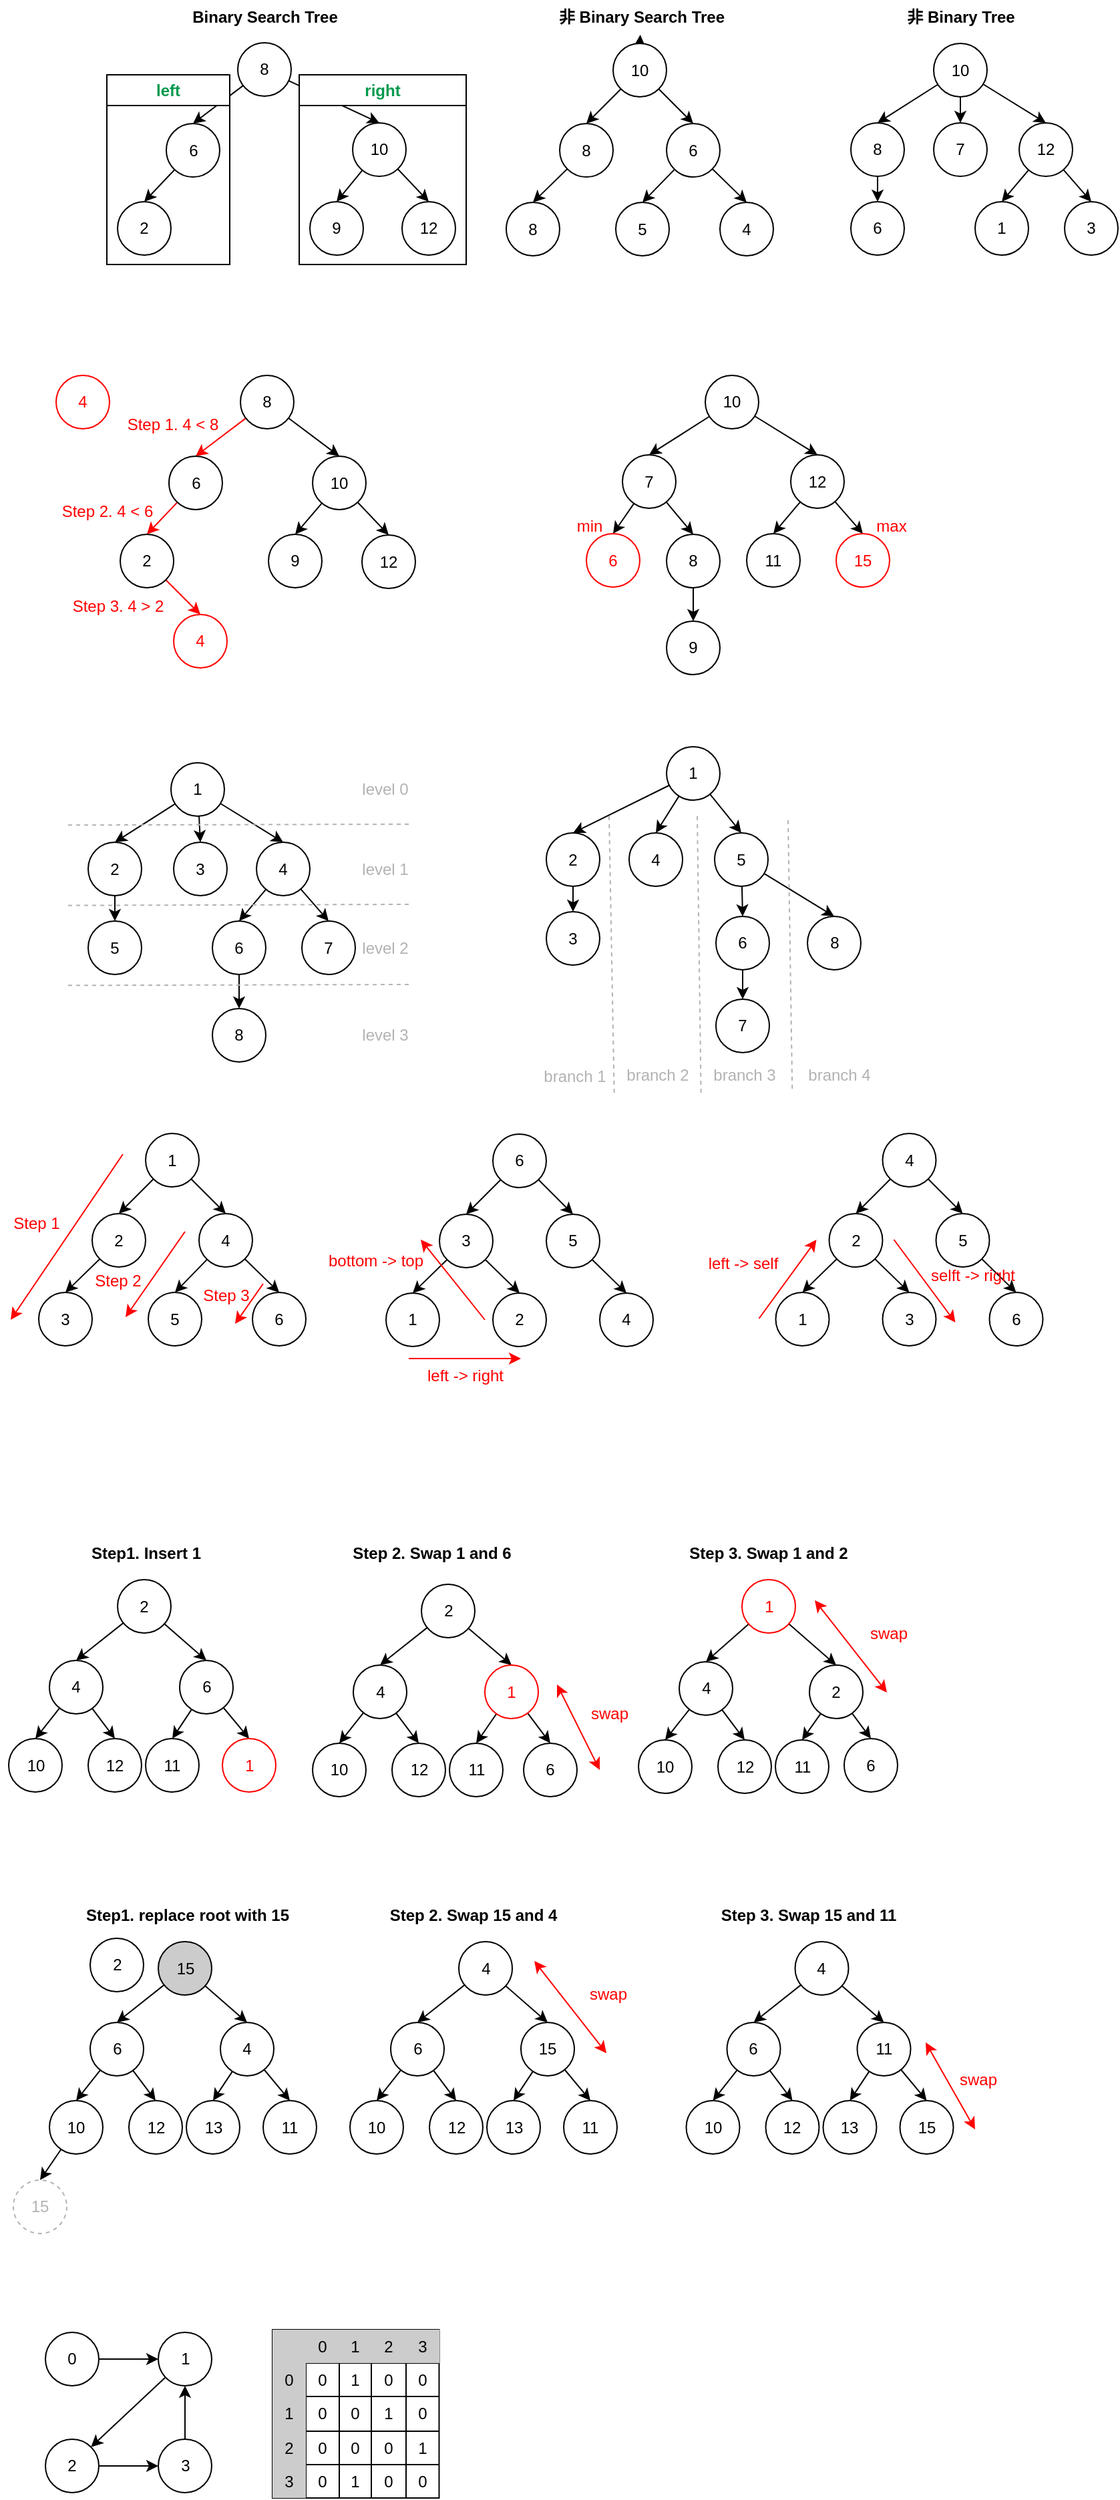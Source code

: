 <mxfile>
    <diagram id="ri-fJ3JiZ8b2XhUiApVs" name="Page-1">
        <mxGraphModel dx="392" dy="302" grid="0" gridSize="10" guides="1" tooltips="1" connect="1" arrows="1" fold="1" page="1" pageScale="1" pageWidth="827" pageHeight="1169" math="0" shadow="0">
            <root>
                <mxCell id="0"/>
                <mxCell id="1" parent="0"/>
                <mxCell id="9" style="edgeStyle=none;html=1;entryX=0.5;entryY=0;entryDx=0;entryDy=0;" parent="1" source="2" target="4" edge="1">
                    <mxGeometry relative="1" as="geometry"/>
                </mxCell>
                <mxCell id="10" style="edgeStyle=none;html=1;entryX=0.5;entryY=0;entryDx=0;entryDy=0;" parent="1" source="2" target="3" edge="1">
                    <mxGeometry relative="1" as="geometry"/>
                </mxCell>
                <mxCell id="2" value="8" style="ellipse;whiteSpace=wrap;html=1;aspect=fixed;" parent="1" vertex="1">
                    <mxGeometry x="200" y="80" width="40" height="40" as="geometry"/>
                </mxCell>
                <mxCell id="47" style="edgeStyle=none;html=1;entryX=0.5;entryY=0;entryDx=0;entryDy=0;fontColor=#000000;" parent="1" source="4" target="46" edge="1">
                    <mxGeometry relative="1" as="geometry"/>
                </mxCell>
                <mxCell id="4" value="6" style="ellipse;whiteSpace=wrap;html=1;aspect=fixed;" parent="1" vertex="1">
                    <mxGeometry x="146.5" y="140.5" width="40" height="40" as="geometry"/>
                </mxCell>
                <mxCell id="21" style="edgeStyle=none;html=1;entryX=0.5;entryY=0;entryDx=0;entryDy=0;" parent="1" source="23" target="27" edge="1">
                    <mxGeometry relative="1" as="geometry"/>
                </mxCell>
                <mxCell id="22" style="edgeStyle=none;html=1;entryX=0.5;entryY=0;entryDx=0;entryDy=0;" parent="1" source="23" target="26" edge="1">
                    <mxGeometry relative="1" as="geometry"/>
                </mxCell>
                <mxCell id="31" style="edgeStyle=none;html=1;entryX=0.5;entryY=0;entryDx=0;entryDy=0;fontColor=#FF0000;" parent="1" source="23" target="30" edge="1">
                    <mxGeometry relative="1" as="geometry"/>
                </mxCell>
                <mxCell id="23" value="10" style="ellipse;whiteSpace=wrap;html=1;aspect=fixed;" parent="1" vertex="1">
                    <mxGeometry x="721" y="80.5" width="40" height="40" as="geometry"/>
                </mxCell>
                <mxCell id="24" style="edgeStyle=none;html=1;entryX=0.5;entryY=0;entryDx=0;entryDy=0;" parent="1" source="26" target="28" edge="1">
                    <mxGeometry relative="1" as="geometry"/>
                </mxCell>
                <mxCell id="25" style="html=1;entryX=0.5;entryY=0;entryDx=0;entryDy=0;fontColor=#FF0000;" parent="1" source="26" target="29" edge="1">
                    <mxGeometry relative="1" as="geometry"/>
                </mxCell>
                <mxCell id="26" value="12" style="ellipse;whiteSpace=wrap;html=1;aspect=fixed;" parent="1" vertex="1">
                    <mxGeometry x="785" y="140" width="40" height="40" as="geometry"/>
                </mxCell>
                <mxCell id="27" value="7" style="ellipse;whiteSpace=wrap;html=1;aspect=fixed;" parent="1" vertex="1">
                    <mxGeometry x="721" y="140" width="40" height="40" as="geometry"/>
                </mxCell>
                <mxCell id="28" value="1" style="ellipse;whiteSpace=wrap;html=1;aspect=fixed;" parent="1" vertex="1">
                    <mxGeometry x="752" y="199" width="40" height="40" as="geometry"/>
                </mxCell>
                <mxCell id="29" value="3" style="ellipse;whiteSpace=wrap;html=1;aspect=fixed;" parent="1" vertex="1">
                    <mxGeometry x="819" y="199" width="40" height="40" as="geometry"/>
                </mxCell>
                <mxCell id="33" style="edgeStyle=none;html=1;entryX=0.5;entryY=0;entryDx=0;entryDy=0;fontColor=#FF0000;" parent="1" source="30" target="32" edge="1">
                    <mxGeometry relative="1" as="geometry"/>
                </mxCell>
                <mxCell id="30" value="8" style="ellipse;whiteSpace=wrap;html=1;aspect=fixed;" parent="1" vertex="1">
                    <mxGeometry x="659" y="140" width="40" height="40" as="geometry"/>
                </mxCell>
                <mxCell id="32" value="6" style="ellipse;whiteSpace=wrap;html=1;aspect=fixed;" parent="1" vertex="1">
                    <mxGeometry x="659" y="199" width="40" height="40" as="geometry"/>
                </mxCell>
                <mxCell id="34" value="&lt;font color=&quot;#000000&quot;&gt;&lt;b&gt;Binary Search Tree&lt;/b&gt;&lt;/font&gt;" style="text;html=1;align=center;verticalAlign=middle;resizable=0;points=[];autosize=1;strokeColor=none;fillColor=none;fontColor=#FF0000;" parent="1" vertex="1">
                    <mxGeometry x="156.5" y="48" width="127" height="26" as="geometry"/>
                </mxCell>
                <mxCell id="35" value="&lt;font color=&quot;#000000&quot;&gt;&lt;b&gt;非 Binary Tree&lt;/b&gt;&lt;/font&gt;" style="text;html=1;align=center;verticalAlign=middle;resizable=0;points=[];autosize=1;strokeColor=none;fillColor=none;fontColor=#FF0000;" parent="1" vertex="1">
                    <mxGeometry x="691.5" y="48" width="99" height="26" as="geometry"/>
                </mxCell>
                <mxCell id="36" style="edgeStyle=none;html=1;entryX=0.5;entryY=0;entryDx=0;entryDy=0;" parent="1" source="38" target="42" edge="1">
                    <mxGeometry relative="1" as="geometry"/>
                </mxCell>
                <mxCell id="37" style="edgeStyle=none;html=1;entryX=0.5;entryY=0;entryDx=0;entryDy=0;" parent="1" source="38" target="41" edge="1">
                    <mxGeometry relative="1" as="geometry"/>
                </mxCell>
                <mxCell id="54" style="edgeStyle=none;html=1;fontColor=#00994D;" parent="1" source="38" target="45" edge="1">
                    <mxGeometry relative="1" as="geometry"/>
                </mxCell>
                <mxCell id="38" value="10" style="ellipse;whiteSpace=wrap;html=1;aspect=fixed;" parent="1" vertex="1">
                    <mxGeometry x="481" y="80.5" width="40" height="40" as="geometry"/>
                </mxCell>
                <mxCell id="39" style="edgeStyle=none;html=1;entryX=0.5;entryY=0;entryDx=0;entryDy=0;" parent="1" source="41" target="43" edge="1">
                    <mxGeometry relative="1" as="geometry"/>
                </mxCell>
                <mxCell id="40" style="html=1;entryX=0.5;entryY=0;entryDx=0;entryDy=0;fontColor=#FF0000;" parent="1" source="41" target="44" edge="1">
                    <mxGeometry relative="1" as="geometry"/>
                </mxCell>
                <mxCell id="41" value="6" style="ellipse;whiteSpace=wrap;html=1;aspect=fixed;" parent="1" vertex="1">
                    <mxGeometry x="521" y="140.5" width="40" height="40" as="geometry"/>
                </mxCell>
                <mxCell id="49" style="edgeStyle=none;html=1;entryX=0.5;entryY=0;entryDx=0;entryDy=0;fontColor=#000000;" parent="1" source="42" target="48" edge="1">
                    <mxGeometry relative="1" as="geometry"/>
                </mxCell>
                <mxCell id="42" value="8" style="ellipse;whiteSpace=wrap;html=1;aspect=fixed;" parent="1" vertex="1">
                    <mxGeometry x="441" y="140.5" width="40" height="40" as="geometry"/>
                </mxCell>
                <mxCell id="43" value="5" style="ellipse;whiteSpace=wrap;html=1;aspect=fixed;" parent="1" vertex="1">
                    <mxGeometry x="483" y="199.5" width="40" height="40" as="geometry"/>
                </mxCell>
                <mxCell id="44" value="4" style="ellipse;whiteSpace=wrap;html=1;aspect=fixed;" parent="1" vertex="1">
                    <mxGeometry x="561" y="199.5" width="40" height="40" as="geometry"/>
                </mxCell>
                <mxCell id="45" value="&lt;font color=&quot;#000000&quot;&gt;&lt;b&gt;非 Binary Search Tree&lt;/b&gt;&lt;/font&gt;" style="text;html=1;align=center;verticalAlign=middle;resizable=0;points=[];autosize=1;strokeColor=none;fillColor=none;fontColor=#FF0000;" parent="1" vertex="1">
                    <mxGeometry x="430.5" y="48" width="142" height="26" as="geometry"/>
                </mxCell>
                <mxCell id="46" value="2" style="ellipse;whiteSpace=wrap;html=1;aspect=fixed;" parent="1" vertex="1">
                    <mxGeometry x="110" y="199" width="40" height="40" as="geometry"/>
                </mxCell>
                <mxCell id="48" value="8" style="ellipse;whiteSpace=wrap;html=1;aspect=fixed;" parent="1" vertex="1">
                    <mxGeometry x="401" y="199.5" width="40" height="40" as="geometry"/>
                </mxCell>
                <mxCell id="55" value="left" style="swimlane;whiteSpace=wrap;html=1;fontColor=#00994D;" parent="1" vertex="1">
                    <mxGeometry x="102" y="104" width="92" height="142" as="geometry"/>
                </mxCell>
                <mxCell id="56" value="right" style="swimlane;whiteSpace=wrap;html=1;fontColor=#00994D;" parent="1" vertex="1">
                    <mxGeometry x="246" y="104" width="125" height="142" as="geometry"/>
                </mxCell>
                <mxCell id="3" value="10" style="ellipse;whiteSpace=wrap;html=1;aspect=fixed;" parent="56" vertex="1">
                    <mxGeometry x="40" y="36" width="40" height="40" as="geometry"/>
                </mxCell>
                <mxCell id="19" value="12" style="ellipse;whiteSpace=wrap;html=1;aspect=fixed;" parent="56" vertex="1">
                    <mxGeometry x="77" y="95" width="40" height="40" as="geometry"/>
                </mxCell>
                <mxCell id="20" style="html=1;entryX=0.5;entryY=0;entryDx=0;entryDy=0;fontColor=#FF0000;" parent="56" source="3" target="19" edge="1">
                    <mxGeometry relative="1" as="geometry"/>
                </mxCell>
                <mxCell id="11" value="9" style="ellipse;whiteSpace=wrap;html=1;aspect=fixed;" parent="56" vertex="1">
                    <mxGeometry x="8" y="95" width="40" height="40" as="geometry"/>
                </mxCell>
                <mxCell id="12" style="edgeStyle=none;html=1;entryX=0.5;entryY=0;entryDx=0;entryDy=0;" parent="56" source="3" target="11" edge="1">
                    <mxGeometry relative="1" as="geometry"/>
                </mxCell>
                <mxCell id="70" style="edgeStyle=none;html=1;entryX=0.5;entryY=0;entryDx=0;entryDy=0;strokeColor=#FF0000;" parent="1" source="72" target="74" edge="1">
                    <mxGeometry relative="1" as="geometry"/>
                </mxCell>
                <mxCell id="88" style="edgeStyle=none;html=1;entryX=0.5;entryY=0;entryDx=0;entryDy=0;fontColor=#00994D;" parent="1" source="72" target="83" edge="1">
                    <mxGeometry relative="1" as="geometry"/>
                </mxCell>
                <mxCell id="72" value="8" style="ellipse;whiteSpace=wrap;html=1;aspect=fixed;" parent="1" vertex="1">
                    <mxGeometry x="202" y="329" width="40" height="40" as="geometry"/>
                </mxCell>
                <mxCell id="73" style="edgeStyle=none;html=1;entryX=0.5;entryY=0;entryDx=0;entryDy=0;fontColor=#000000;strokeColor=#FF0000;" parent="1" source="74" target="75" edge="1">
                    <mxGeometry relative="1" as="geometry"/>
                </mxCell>
                <mxCell id="74" value="6" style="ellipse;whiteSpace=wrap;html=1;aspect=fixed;" parent="1" vertex="1">
                    <mxGeometry x="148.5" y="389.5" width="40" height="40" as="geometry"/>
                </mxCell>
                <mxCell id="94" style="edgeStyle=none;html=1;entryX=0.5;entryY=0;entryDx=0;entryDy=0;strokeColor=#FF0000;fontColor=#FF0000;" parent="1" source="75" target="91" edge="1">
                    <mxGeometry relative="1" as="geometry"/>
                </mxCell>
                <mxCell id="75" value="2" style="ellipse;whiteSpace=wrap;html=1;aspect=fixed;" parent="1" vertex="1">
                    <mxGeometry x="112" y="448" width="40" height="40" as="geometry"/>
                </mxCell>
                <mxCell id="83" value="10" style="ellipse;whiteSpace=wrap;html=1;aspect=fixed;" parent="1" vertex="1">
                    <mxGeometry x="256" y="389.5" width="40" height="40" as="geometry"/>
                </mxCell>
                <mxCell id="84" value="12" style="ellipse;whiteSpace=wrap;html=1;aspect=fixed;" parent="1" vertex="1">
                    <mxGeometry x="293" y="448.5" width="40" height="40" as="geometry"/>
                </mxCell>
                <mxCell id="85" style="html=1;entryX=0.5;entryY=0;entryDx=0;entryDy=0;fontColor=#FF0000;" parent="1" source="83" target="84" edge="1">
                    <mxGeometry relative="1" as="geometry"/>
                </mxCell>
                <mxCell id="86" value="9" style="ellipse;whiteSpace=wrap;html=1;aspect=fixed;" parent="1" vertex="1">
                    <mxGeometry x="223" y="448" width="40" height="40" as="geometry"/>
                </mxCell>
                <mxCell id="87" style="edgeStyle=none;html=1;entryX=0.5;entryY=0;entryDx=0;entryDy=0;" parent="1" source="83" target="86" edge="1">
                    <mxGeometry relative="1" as="geometry"/>
                </mxCell>
                <mxCell id="89" value="&lt;font color=&quot;#ff0000&quot;&gt;4&lt;/font&gt;" style="ellipse;whiteSpace=wrap;html=1;aspect=fixed;strokeColor=#FF0000;" parent="1" vertex="1">
                    <mxGeometry x="64" y="329" width="40" height="40" as="geometry"/>
                </mxCell>
                <mxCell id="90" value="Step 1. 4 &amp;lt; 8" style="text;html=1;align=center;verticalAlign=middle;resizable=0;points=[];autosize=1;strokeColor=none;fillColor=none;fontColor=#FF0000;" parent="1" vertex="1">
                    <mxGeometry x="108" y="353" width="86" height="26" as="geometry"/>
                </mxCell>
                <mxCell id="91" value="&lt;font color=&quot;#ff0000&quot;&gt;4&lt;/font&gt;" style="ellipse;whiteSpace=wrap;html=1;aspect=fixed;strokeColor=#FF0000;" parent="1" vertex="1">
                    <mxGeometry x="152" y="508" width="40" height="40" as="geometry"/>
                </mxCell>
                <mxCell id="93" value="Step 2. 4 &amp;lt; 6" style="text;html=1;align=center;verticalAlign=middle;resizable=0;points=[];autosize=1;strokeColor=none;fillColor=none;fontColor=#FF0000;" parent="1" vertex="1">
                    <mxGeometry x="59" y="418" width="86" height="26" as="geometry"/>
                </mxCell>
                <mxCell id="95" value="Step 3. 4 &amp;gt; 2" style="text;html=1;align=center;verticalAlign=middle;resizable=0;points=[];autosize=1;strokeColor=none;fillColor=none;fontColor=#FF0000;" parent="1" vertex="1">
                    <mxGeometry x="66.5" y="488.5" width="86" height="26" as="geometry"/>
                </mxCell>
                <mxCell id="97" style="edgeStyle=none;html=1;entryX=0.5;entryY=0;entryDx=0;entryDy=0;" parent="1" source="99" target="102" edge="1">
                    <mxGeometry relative="1" as="geometry"/>
                </mxCell>
                <mxCell id="98" style="edgeStyle=none;html=1;entryX=0.5;entryY=0;entryDx=0;entryDy=0;fontColor=#FF0000;" parent="1" source="99" target="107" edge="1">
                    <mxGeometry relative="1" as="geometry"/>
                </mxCell>
                <mxCell id="99" value="10" style="ellipse;whiteSpace=wrap;html=1;aspect=fixed;" parent="1" vertex="1">
                    <mxGeometry x="550" y="329" width="40" height="40" as="geometry"/>
                </mxCell>
                <mxCell id="100" style="edgeStyle=none;html=1;entryX=0.5;entryY=0;entryDx=0;entryDy=0;" parent="1" source="102" target="104" edge="1">
                    <mxGeometry relative="1" as="geometry"/>
                </mxCell>
                <mxCell id="101" style="html=1;entryX=0.5;entryY=0;entryDx=0;entryDy=0;fontColor=#FF0000;" parent="1" source="102" target="105" edge="1">
                    <mxGeometry relative="1" as="geometry"/>
                </mxCell>
                <mxCell id="102" value="12" style="ellipse;whiteSpace=wrap;html=1;aspect=fixed;" parent="1" vertex="1">
                    <mxGeometry x="614" y="388.5" width="40" height="40" as="geometry"/>
                </mxCell>
                <mxCell id="104" value="11" style="ellipse;whiteSpace=wrap;html=1;aspect=fixed;" parent="1" vertex="1">
                    <mxGeometry x="581" y="447.5" width="40" height="40" as="geometry"/>
                </mxCell>
                <mxCell id="105" value="&lt;font color=&quot;#ff0000&quot;&gt;15&lt;/font&gt;" style="ellipse;whiteSpace=wrap;html=1;aspect=fixed;strokeColor=#FF0000;" parent="1" vertex="1">
                    <mxGeometry x="648" y="447.5" width="40" height="40" as="geometry"/>
                </mxCell>
                <mxCell id="106" style="edgeStyle=none;html=1;entryX=0.5;entryY=0;entryDx=0;entryDy=0;fontColor=#FF0000;" parent="1" source="107" target="108" edge="1">
                    <mxGeometry relative="1" as="geometry"/>
                </mxCell>
                <mxCell id="110" style="edgeStyle=none;html=1;entryX=0.5;entryY=0;entryDx=0;entryDy=0;strokeColor=#000000;fontColor=#FF0000;" parent="1" source="107" target="109" edge="1">
                    <mxGeometry relative="1" as="geometry"/>
                </mxCell>
                <mxCell id="107" value="7" style="ellipse;whiteSpace=wrap;html=1;aspect=fixed;" parent="1" vertex="1">
                    <mxGeometry x="488" y="388.5" width="40" height="40" as="geometry"/>
                </mxCell>
                <mxCell id="108" value="&lt;font color=&quot;#ff0000&quot;&gt;6&lt;/font&gt;" style="ellipse;whiteSpace=wrap;html=1;aspect=fixed;strokeColor=#FF0000;" parent="1" vertex="1">
                    <mxGeometry x="461" y="447.5" width="40" height="40" as="geometry"/>
                </mxCell>
                <mxCell id="114" style="edgeStyle=none;html=1;entryX=0.5;entryY=0;entryDx=0;entryDy=0;strokeColor=#000000;fontColor=#FF0000;" parent="1" source="109" target="113" edge="1">
                    <mxGeometry relative="1" as="geometry"/>
                </mxCell>
                <mxCell id="109" value="8" style="ellipse;whiteSpace=wrap;html=1;aspect=fixed;" parent="1" vertex="1">
                    <mxGeometry x="521" y="448" width="40" height="40" as="geometry"/>
                </mxCell>
                <mxCell id="111" value="min" style="text;html=1;align=center;verticalAlign=middle;resizable=0;points=[];autosize=1;strokeColor=none;fillColor=none;fontColor=#FF0000;" parent="1" vertex="1">
                    <mxGeometry x="444" y="428.5" width="37" height="26" as="geometry"/>
                </mxCell>
                <mxCell id="112" value="max" style="text;html=1;align=center;verticalAlign=middle;resizable=0;points=[];autosize=1;strokeColor=none;fillColor=none;fontColor=#FF0000;" parent="1" vertex="1">
                    <mxGeometry x="668" y="428.5" width="41" height="26" as="geometry"/>
                </mxCell>
                <mxCell id="113" value="9" style="ellipse;whiteSpace=wrap;html=1;aspect=fixed;" parent="1" vertex="1">
                    <mxGeometry x="521" y="513" width="40" height="40" as="geometry"/>
                </mxCell>
                <mxCell id="115" style="edgeStyle=none;html=1;entryX=0.5;entryY=0;entryDx=0;entryDy=0;" parent="1" source="118" target="122" edge="1">
                    <mxGeometry relative="1" as="geometry"/>
                </mxCell>
                <mxCell id="116" style="edgeStyle=none;html=1;entryX=0.5;entryY=0;entryDx=0;entryDy=0;" parent="1" source="118" target="121" edge="1">
                    <mxGeometry relative="1" as="geometry"/>
                </mxCell>
                <mxCell id="117" style="edgeStyle=none;html=1;entryX=0.5;entryY=0;entryDx=0;entryDy=0;fontColor=#FF0000;" parent="1" source="118" target="126" edge="1">
                    <mxGeometry relative="1" as="geometry"/>
                </mxCell>
                <mxCell id="118" value="1" style="ellipse;whiteSpace=wrap;html=1;aspect=fixed;" parent="1" vertex="1">
                    <mxGeometry x="150" y="619" width="40" height="40" as="geometry"/>
                </mxCell>
                <mxCell id="119" style="edgeStyle=none;html=1;entryX=0.5;entryY=0;entryDx=0;entryDy=0;" parent="1" source="121" target="123" edge="1">
                    <mxGeometry relative="1" as="geometry"/>
                </mxCell>
                <mxCell id="120" style="html=1;entryX=0.5;entryY=0;entryDx=0;entryDy=0;fontColor=#FF0000;" parent="1" source="121" target="124" edge="1">
                    <mxGeometry relative="1" as="geometry"/>
                </mxCell>
                <mxCell id="121" value="4" style="ellipse;whiteSpace=wrap;html=1;aspect=fixed;" parent="1" vertex="1">
                    <mxGeometry x="214" y="678.5" width="40" height="40" as="geometry"/>
                </mxCell>
                <mxCell id="122" value="3" style="ellipse;whiteSpace=wrap;html=1;aspect=fixed;" parent="1" vertex="1">
                    <mxGeometry x="152" y="678.5" width="40" height="40" as="geometry"/>
                </mxCell>
                <mxCell id="129" style="edgeStyle=none;html=1;entryX=0.5;entryY=0;entryDx=0;entryDy=0;strokeColor=#000000;fontColor=#FF0000;" parent="1" source="123" target="128" edge="1">
                    <mxGeometry relative="1" as="geometry"/>
                </mxCell>
                <mxCell id="123" value="6" style="ellipse;whiteSpace=wrap;html=1;aspect=fixed;" parent="1" vertex="1">
                    <mxGeometry x="181" y="737.5" width="40" height="40" as="geometry"/>
                </mxCell>
                <mxCell id="124" value="7" style="ellipse;whiteSpace=wrap;html=1;aspect=fixed;" parent="1" vertex="1">
                    <mxGeometry x="248" y="737.5" width="40" height="40" as="geometry"/>
                </mxCell>
                <mxCell id="125" style="edgeStyle=none;html=1;entryX=0.5;entryY=0;entryDx=0;entryDy=0;fontColor=#FF0000;" parent="1" source="126" target="127" edge="1">
                    <mxGeometry relative="1" as="geometry"/>
                </mxCell>
                <mxCell id="126" value="2" style="ellipse;whiteSpace=wrap;html=1;aspect=fixed;" parent="1" vertex="1">
                    <mxGeometry x="88" y="678.5" width="40" height="40" as="geometry"/>
                </mxCell>
                <mxCell id="127" value="5" style="ellipse;whiteSpace=wrap;html=1;aspect=fixed;" parent="1" vertex="1">
                    <mxGeometry x="88" y="737.5" width="40" height="40" as="geometry"/>
                </mxCell>
                <mxCell id="128" value="8" style="ellipse;whiteSpace=wrap;html=1;aspect=fixed;" parent="1" vertex="1">
                    <mxGeometry x="181" y="803" width="40" height="40" as="geometry"/>
                </mxCell>
                <mxCell id="130" value="" style="endArrow=none;dashed=1;html=1;strokeColor=#B3B3B3;fontColor=#FF0000;" parent="1" edge="1">
                    <mxGeometry width="50" height="50" relative="1" as="geometry">
                        <mxPoint x="73" y="665.66" as="sourcePoint"/>
                        <mxPoint x="329" y="665" as="targetPoint"/>
                    </mxGeometry>
                </mxCell>
                <mxCell id="135" value="" style="endArrow=none;dashed=1;html=1;strokeColor=#B3B3B3;fontColor=#FF0000;" parent="1" edge="1">
                    <mxGeometry width="50" height="50" relative="1" as="geometry">
                        <mxPoint x="73" y="725.82" as="sourcePoint"/>
                        <mxPoint x="329" y="725" as="targetPoint"/>
                    </mxGeometry>
                </mxCell>
                <mxCell id="136" value="" style="endArrow=none;dashed=1;html=1;strokeColor=#B3B3B3;fontColor=#FF0000;" parent="1" edge="1">
                    <mxGeometry width="50" height="50" relative="1" as="geometry">
                        <mxPoint x="73" y="785.66" as="sourcePoint"/>
                        <mxPoint x="330" y="785" as="targetPoint"/>
                    </mxGeometry>
                </mxCell>
                <mxCell id="137" value="&lt;font color=&quot;#b3b3b3&quot;&gt;level 0&lt;/font&gt;" style="text;html=1;align=center;verticalAlign=middle;resizable=0;points=[];autosize=1;strokeColor=none;fillColor=none;fontColor=#FF0000;" parent="1" vertex="1">
                    <mxGeometry x="283.5" y="626" width="53" height="26" as="geometry"/>
                </mxCell>
                <mxCell id="138" value="&lt;font color=&quot;#b3b3b3&quot;&gt;level 1&lt;/font&gt;" style="text;html=1;align=center;verticalAlign=middle;resizable=0;points=[];autosize=1;strokeColor=none;fillColor=none;fontColor=#FF0000;" parent="1" vertex="1">
                    <mxGeometry x="283.5" y="685.5" width="53" height="26" as="geometry"/>
                </mxCell>
                <mxCell id="139" value="&lt;font color=&quot;#b3b3b3&quot;&gt;level 2&lt;/font&gt;" style="text;html=1;align=center;verticalAlign=middle;resizable=0;points=[];autosize=1;strokeColor=none;fillColor=none;fontColor=#FF0000;" parent="1" vertex="1">
                    <mxGeometry x="283.5" y="744.5" width="53" height="26" as="geometry"/>
                </mxCell>
                <mxCell id="140" value="&lt;font color=&quot;#b3b3b3&quot;&gt;level 3&lt;/font&gt;" style="text;html=1;align=center;verticalAlign=middle;resizable=0;points=[];autosize=1;strokeColor=none;fillColor=none;fontColor=#FF0000;" parent="1" vertex="1">
                    <mxGeometry x="283.5" y="810" width="53" height="26" as="geometry"/>
                </mxCell>
                <mxCell id="141" style="edgeStyle=none;html=1;entryX=0.5;entryY=0;entryDx=0;entryDy=0;" parent="1" source="144" target="148" edge="1">
                    <mxGeometry relative="1" as="geometry"/>
                </mxCell>
                <mxCell id="142" style="edgeStyle=none;html=1;entryX=0.5;entryY=0;entryDx=0;entryDy=0;" parent="1" source="144" target="147" edge="1">
                    <mxGeometry relative="1" as="geometry"/>
                </mxCell>
                <mxCell id="143" style="edgeStyle=none;html=1;entryX=0.5;entryY=0;entryDx=0;entryDy=0;fontColor=#FF0000;" parent="1" source="144" target="153" edge="1">
                    <mxGeometry relative="1" as="geometry"/>
                </mxCell>
                <mxCell id="145" style="edgeStyle=none;html=1;entryX=0.5;entryY=0;entryDx=0;entryDy=0;" parent="1" source="147" target="150" edge="1">
                    <mxGeometry relative="1" as="geometry"/>
                </mxCell>
                <mxCell id="146" style="html=1;entryX=0.5;entryY=0;entryDx=0;entryDy=0;fontColor=#FF0000;" parent="1" source="147" target="151" edge="1">
                    <mxGeometry relative="1" as="geometry"/>
                </mxCell>
                <mxCell id="147" value="5" style="ellipse;whiteSpace=wrap;html=1;aspect=fixed;" parent="1" vertex="1">
                    <mxGeometry x="557" y="671.5" width="40" height="40" as="geometry"/>
                </mxCell>
                <mxCell id="148" value="4" style="ellipse;whiteSpace=wrap;html=1;aspect=fixed;" parent="1" vertex="1">
                    <mxGeometry x="493" y="671.5" width="40" height="40" as="geometry"/>
                </mxCell>
                <mxCell id="149" style="edgeStyle=none;html=1;entryX=0.5;entryY=0;entryDx=0;entryDy=0;strokeColor=#000000;fontColor=#FF0000;" parent="1" source="150" target="155" edge="1">
                    <mxGeometry relative="1" as="geometry"/>
                </mxCell>
                <mxCell id="150" value="6" style="ellipse;whiteSpace=wrap;html=1;aspect=fixed;" parent="1" vertex="1">
                    <mxGeometry x="558" y="734" width="40" height="40" as="geometry"/>
                </mxCell>
                <mxCell id="151" value="8" style="ellipse;whiteSpace=wrap;html=1;aspect=fixed;" parent="1" vertex="1">
                    <mxGeometry x="626.5" y="734" width="40" height="40" as="geometry"/>
                </mxCell>
                <mxCell id="152" style="edgeStyle=none;html=1;entryX=0.5;entryY=0;entryDx=0;entryDy=0;fontColor=#FF0000;" parent="1" source="153" target="154" edge="1">
                    <mxGeometry relative="1" as="geometry"/>
                </mxCell>
                <mxCell id="153" value="2" style="ellipse;whiteSpace=wrap;html=1;aspect=fixed;" parent="1" vertex="1">
                    <mxGeometry x="431" y="671.5" width="40" height="40" as="geometry"/>
                </mxCell>
                <mxCell id="154" value="3" style="ellipse;whiteSpace=wrap;html=1;aspect=fixed;" parent="1" vertex="1">
                    <mxGeometry x="431" y="730.5" width="40" height="40" as="geometry"/>
                </mxCell>
                <mxCell id="155" value="7" style="ellipse;whiteSpace=wrap;html=1;aspect=fixed;" parent="1" vertex="1">
                    <mxGeometry x="558" y="796" width="40" height="40" as="geometry"/>
                </mxCell>
                <mxCell id="163" value="" style="endArrow=none;dashed=1;html=1;strokeColor=#B3B3B3;fontColor=#FF0000;entryX=0.967;entryY=1.009;entryDx=0;entryDy=0;entryPerimeter=0;" parent="1" target="172" edge="1">
                    <mxGeometry width="50" height="50" relative="1" as="geometry">
                        <mxPoint x="478" y="659" as="sourcePoint"/>
                        <mxPoint x="478" y="850" as="targetPoint"/>
                    </mxGeometry>
                </mxCell>
                <mxCell id="164" value="" style="endArrow=none;dashed=1;html=1;strokeColor=#B3B3B3;fontColor=#FF0000;entryX=1.013;entryY=1.09;entryDx=0;entryDy=0;entryPerimeter=0;startArrow=none;" parent="1" target="173" edge="1">
                    <mxGeometry width="50" height="50" relative="1" as="geometry">
                        <mxPoint x="544" y="659" as="sourcePoint"/>
                        <mxPoint x="545.0" y="848.34" as="targetPoint"/>
                    </mxGeometry>
                </mxCell>
                <mxCell id="165" value="" style="endArrow=none;dashed=1;html=1;strokeColor=#B3B3B3;fontColor=#FF0000;entryX=-0.036;entryY=0.962;entryDx=0;entryDy=0;entryPerimeter=0;" parent="1" target="171" edge="1">
                    <mxGeometry width="50" height="50" relative="1" as="geometry">
                        <mxPoint x="612" y="662" as="sourcePoint"/>
                        <mxPoint x="615" y="881" as="targetPoint"/>
                    </mxGeometry>
                </mxCell>
                <mxCell id="170" value="&lt;font color=&quot;#b3b3b3&quot;&gt;branch 3&lt;/font&gt;" style="text;html=1;align=center;verticalAlign=middle;resizable=0;points=[];autosize=1;strokeColor=none;fillColor=none;fontColor=#FF0000;" parent="1" vertex="1">
                    <mxGeometry x="546" y="840" width="65" height="26" as="geometry"/>
                </mxCell>
                <mxCell id="171" value="&lt;font color=&quot;#b3b3b3&quot;&gt;branch 4&lt;/font&gt;" style="text;html=1;align=center;verticalAlign=middle;resizable=0;points=[];autosize=1;strokeColor=none;fillColor=none;fontColor=#FF0000;" parent="1" vertex="1">
                    <mxGeometry x="617.5" y="840" width="65" height="26" as="geometry"/>
                </mxCell>
                <mxCell id="172" value="&lt;font color=&quot;#b3b3b3&quot;&gt;branch 1&lt;/font&gt;" style="text;html=1;align=center;verticalAlign=middle;resizable=0;points=[];autosize=1;strokeColor=none;fillColor=none;fontColor=#FF0000;" parent="1" vertex="1">
                    <mxGeometry x="419" y="841" width="65" height="26" as="geometry"/>
                </mxCell>
                <mxCell id="173" value="&lt;font color=&quot;#b3b3b3&quot;&gt;branch 2&lt;/font&gt;" style="text;html=1;align=center;verticalAlign=middle;resizable=0;points=[];autosize=1;strokeColor=none;fillColor=none;fontColor=#FF0000;" parent="1" vertex="1">
                    <mxGeometry x="481" y="840" width="65" height="26" as="geometry"/>
                </mxCell>
                <mxCell id="144" value="1" style="ellipse;whiteSpace=wrap;html=1;aspect=fixed;" parent="1" vertex="1">
                    <mxGeometry x="521" y="607" width="40" height="40" as="geometry"/>
                </mxCell>
                <mxCell id="175" style="edgeStyle=none;html=1;entryX=0.5;entryY=0;entryDx=0;entryDy=0;" parent="1" source="178" target="183" edge="1">
                    <mxGeometry relative="1" as="geometry"/>
                </mxCell>
                <mxCell id="176" style="edgeStyle=none;html=1;entryX=0.5;entryY=0;entryDx=0;entryDy=0;" parent="1" source="178" target="181" edge="1">
                    <mxGeometry relative="1" as="geometry"/>
                </mxCell>
                <mxCell id="178" value="1" style="ellipse;whiteSpace=wrap;html=1;aspect=fixed;" parent="1" vertex="1">
                    <mxGeometry x="131" y="896.5" width="40" height="40" as="geometry"/>
                </mxCell>
                <mxCell id="179" style="edgeStyle=none;html=1;entryX=0.5;entryY=0;entryDx=0;entryDy=0;" parent="1" source="181" target="184" edge="1">
                    <mxGeometry relative="1" as="geometry"/>
                </mxCell>
                <mxCell id="180" style="html=1;entryX=0.5;entryY=0;entryDx=0;entryDy=0;fontColor=#FF0000;" parent="1" source="181" target="185" edge="1">
                    <mxGeometry relative="1" as="geometry"/>
                </mxCell>
                <mxCell id="181" value="4" style="ellipse;whiteSpace=wrap;html=1;aspect=fixed;" parent="1" vertex="1">
                    <mxGeometry x="171" y="956.5" width="40" height="40" as="geometry"/>
                </mxCell>
                <mxCell id="182" style="edgeStyle=none;html=1;entryX=0.5;entryY=0;entryDx=0;entryDy=0;fontColor=#000000;" parent="1" source="183" target="186" edge="1">
                    <mxGeometry relative="1" as="geometry"/>
                </mxCell>
                <mxCell id="183" value="2" style="ellipse;whiteSpace=wrap;html=1;aspect=fixed;" parent="1" vertex="1">
                    <mxGeometry x="91" y="956.5" width="40" height="40" as="geometry"/>
                </mxCell>
                <mxCell id="184" value="5" style="ellipse;whiteSpace=wrap;html=1;aspect=fixed;" parent="1" vertex="1">
                    <mxGeometry x="133" y="1015.5" width="40" height="40" as="geometry"/>
                </mxCell>
                <mxCell id="185" value="6" style="ellipse;whiteSpace=wrap;html=1;aspect=fixed;" parent="1" vertex="1">
                    <mxGeometry x="211" y="1015.5" width="40" height="40" as="geometry"/>
                </mxCell>
                <mxCell id="186" value="3" style="ellipse;whiteSpace=wrap;html=1;aspect=fixed;" parent="1" vertex="1">
                    <mxGeometry x="51" y="1015.5" width="40" height="40" as="geometry"/>
                </mxCell>
                <mxCell id="189" value="" style="endArrow=classic;html=1;strokeColor=#FF0000;fontColor=#B3B3B3;" parent="1" edge="1">
                    <mxGeometry width="50" height="50" relative="1" as="geometry">
                        <mxPoint x="114" y="912" as="sourcePoint"/>
                        <mxPoint x="30" y="1036" as="targetPoint"/>
                    </mxGeometry>
                </mxCell>
                <mxCell id="190" value="&lt;font color=&quot;#ff0000&quot;&gt;Step 1&lt;/font&gt;" style="text;html=1;align=center;verticalAlign=middle;resizable=0;points=[];autosize=1;strokeColor=none;fillColor=none;fontColor=#B3B3B3;" parent="1" vertex="1">
                    <mxGeometry x="22" y="951" width="53" height="26" as="geometry"/>
                </mxCell>
                <mxCell id="191" value="" style="endArrow=classic;html=1;strokeColor=#FF0000;fontColor=#B3B3B3;" parent="1" edge="1">
                    <mxGeometry width="50" height="50" relative="1" as="geometry">
                        <mxPoint x="160.5" y="970" as="sourcePoint"/>
                        <mxPoint x="116" y="1034" as="targetPoint"/>
                    </mxGeometry>
                </mxCell>
                <mxCell id="192" value="&lt;font color=&quot;#ff0000&quot;&gt;Step 2&lt;/font&gt;" style="text;html=1;align=center;verticalAlign=middle;resizable=0;points=[];autosize=1;strokeColor=none;fillColor=none;fontColor=#B3B3B3;" parent="1" vertex="1">
                    <mxGeometry x="83.5" y="994" width="53" height="26" as="geometry"/>
                </mxCell>
                <mxCell id="193" value="&lt;font color=&quot;#ff0000&quot;&gt;Step 3&lt;/font&gt;" style="text;html=1;align=center;verticalAlign=middle;resizable=0;points=[];autosize=1;strokeColor=none;fillColor=none;fontColor=#B3B3B3;" parent="1" vertex="1">
                    <mxGeometry x="164" y="1005" width="53" height="26" as="geometry"/>
                </mxCell>
                <mxCell id="194" value="" style="endArrow=classic;html=1;strokeColor=#FF0000;fontColor=#B3B3B3;" parent="1" edge="1">
                    <mxGeometry width="50" height="50" relative="1" as="geometry">
                        <mxPoint x="219" y="1009" as="sourcePoint"/>
                        <mxPoint x="198" y="1039" as="targetPoint"/>
                    </mxGeometry>
                </mxCell>
                <mxCell id="196" style="edgeStyle=none;html=1;entryX=0.5;entryY=0;entryDx=0;entryDy=0;" parent="1" source="198" target="203" edge="1">
                    <mxGeometry relative="1" as="geometry"/>
                </mxCell>
                <mxCell id="197" style="edgeStyle=none;html=1;entryX=0.5;entryY=0;entryDx=0;entryDy=0;" parent="1" source="198" target="201" edge="1">
                    <mxGeometry relative="1" as="geometry"/>
                </mxCell>
                <mxCell id="198" value="6" style="ellipse;whiteSpace=wrap;html=1;aspect=fixed;" parent="1" vertex="1">
                    <mxGeometry x="391" y="897" width="40" height="40" as="geometry"/>
                </mxCell>
                <mxCell id="200" style="html=1;entryX=0.5;entryY=0;entryDx=0;entryDy=0;fontColor=#FF0000;" parent="1" source="201" target="205" edge="1">
                    <mxGeometry relative="1" as="geometry"/>
                </mxCell>
                <mxCell id="201" value="5" style="ellipse;whiteSpace=wrap;html=1;aspect=fixed;" parent="1" vertex="1">
                    <mxGeometry x="431" y="957" width="40" height="40" as="geometry"/>
                </mxCell>
                <mxCell id="202" style="edgeStyle=none;html=1;entryX=0.5;entryY=0;entryDx=0;entryDy=0;fontColor=#000000;" parent="1" source="203" target="206" edge="1">
                    <mxGeometry relative="1" as="geometry"/>
                </mxCell>
                <mxCell id="213" style="edgeStyle=none;html=1;entryX=0.5;entryY=0;entryDx=0;entryDy=0;strokeColor=#000000;fontColor=#FF0000;" parent="1" source="203" target="204" edge="1">
                    <mxGeometry relative="1" as="geometry"/>
                </mxCell>
                <mxCell id="203" value="3" style="ellipse;whiteSpace=wrap;html=1;aspect=fixed;" parent="1" vertex="1">
                    <mxGeometry x="351" y="957" width="40" height="40" as="geometry"/>
                </mxCell>
                <mxCell id="204" value="2" style="ellipse;whiteSpace=wrap;html=1;aspect=fixed;" parent="1" vertex="1">
                    <mxGeometry x="391" y="1016" width="40" height="40" as="geometry"/>
                </mxCell>
                <mxCell id="205" value="4" style="ellipse;whiteSpace=wrap;html=1;aspect=fixed;" parent="1" vertex="1">
                    <mxGeometry x="471" y="1016" width="40" height="40" as="geometry"/>
                </mxCell>
                <mxCell id="206" value="1" style="ellipse;whiteSpace=wrap;html=1;aspect=fixed;" parent="1" vertex="1">
                    <mxGeometry x="311" y="1016" width="40" height="40" as="geometry"/>
                </mxCell>
                <mxCell id="207" value="" style="endArrow=classic;html=1;strokeColor=#FF0000;fontColor=#B3B3B3;" parent="1" edge="1">
                    <mxGeometry width="50" height="50" relative="1" as="geometry">
                        <mxPoint x="328" y="1065" as="sourcePoint"/>
                        <mxPoint x="412" y="1065" as="targetPoint"/>
                    </mxGeometry>
                </mxCell>
                <mxCell id="208" value="&lt;font color=&quot;#ff0000&quot;&gt;left -&amp;gt; right&lt;/font&gt;" style="text;html=1;align=center;verticalAlign=middle;resizable=0;points=[];autosize=1;strokeColor=none;fillColor=none;fontColor=#B3B3B3;" parent="1" vertex="1">
                    <mxGeometry x="332.5" y="1065" width="75" height="26" as="geometry"/>
                </mxCell>
                <mxCell id="215" value="" style="endArrow=classic;html=1;strokeColor=#FF0000;fontColor=#B3B3B3;" parent="1" edge="1">
                    <mxGeometry width="50" height="50" relative="1" as="geometry">
                        <mxPoint x="385" y="1036" as="sourcePoint"/>
                        <mxPoint x="337" y="976" as="targetPoint"/>
                    </mxGeometry>
                </mxCell>
                <mxCell id="216" value="&lt;font color=&quot;#ff0000&quot;&gt;bottom -&amp;gt; top&lt;/font&gt;" style="text;html=1;align=center;verticalAlign=middle;resizable=0;points=[];autosize=1;strokeColor=none;fillColor=none;fontColor=#B3B3B3;" parent="1" vertex="1">
                    <mxGeometry x="258" y="979" width="89" height="26" as="geometry"/>
                </mxCell>
                <mxCell id="217" style="edgeStyle=none;html=1;entryX=0.5;entryY=0;entryDx=0;entryDy=0;" parent="1" source="219" target="224" edge="1">
                    <mxGeometry relative="1" as="geometry"/>
                </mxCell>
                <mxCell id="218" style="edgeStyle=none;html=1;entryX=0.5;entryY=0;entryDx=0;entryDy=0;" parent="1" source="219" target="221" edge="1">
                    <mxGeometry relative="1" as="geometry"/>
                </mxCell>
                <mxCell id="219" value="4" style="ellipse;whiteSpace=wrap;html=1;aspect=fixed;" parent="1" vertex="1">
                    <mxGeometry x="682.75" y="896.5" width="40" height="40" as="geometry"/>
                </mxCell>
                <mxCell id="220" style="html=1;entryX=0.5;entryY=0;entryDx=0;entryDy=0;fontColor=#FF0000;" parent="1" source="221" target="226" edge="1">
                    <mxGeometry relative="1" as="geometry"/>
                </mxCell>
                <mxCell id="221" value="5" style="ellipse;whiteSpace=wrap;html=1;aspect=fixed;" parent="1" vertex="1">
                    <mxGeometry x="722.75" y="956.5" width="40" height="40" as="geometry"/>
                </mxCell>
                <mxCell id="222" style="edgeStyle=none;html=1;entryX=0.5;entryY=0;entryDx=0;entryDy=0;fontColor=#000000;" parent="1" source="224" target="227" edge="1">
                    <mxGeometry relative="1" as="geometry"/>
                </mxCell>
                <mxCell id="223" style="edgeStyle=none;html=1;entryX=0.5;entryY=0;entryDx=0;entryDy=0;strokeColor=#000000;fontColor=#FF0000;" parent="1" source="224" target="225" edge="1">
                    <mxGeometry relative="1" as="geometry"/>
                </mxCell>
                <mxCell id="224" value="2" style="ellipse;whiteSpace=wrap;html=1;aspect=fixed;" parent="1" vertex="1">
                    <mxGeometry x="642.75" y="956.5" width="40" height="40" as="geometry"/>
                </mxCell>
                <mxCell id="225" value="3" style="ellipse;whiteSpace=wrap;html=1;aspect=fixed;" parent="1" vertex="1">
                    <mxGeometry x="682.75" y="1015.5" width="40" height="40" as="geometry"/>
                </mxCell>
                <mxCell id="226" value="6" style="ellipse;whiteSpace=wrap;html=1;aspect=fixed;" parent="1" vertex="1">
                    <mxGeometry x="762.75" y="1015.5" width="40" height="40" as="geometry"/>
                </mxCell>
                <mxCell id="227" value="1" style="ellipse;whiteSpace=wrap;html=1;aspect=fixed;" parent="1" vertex="1">
                    <mxGeometry x="602.75" y="1015.5" width="40" height="40" as="geometry"/>
                </mxCell>
                <mxCell id="228" value="" style="endArrow=classic;html=1;strokeColor=#FF0000;fontColor=#B3B3B3;" parent="1" edge="1">
                    <mxGeometry width="50" height="50" relative="1" as="geometry">
                        <mxPoint x="691.25" y="976" as="sourcePoint"/>
                        <mxPoint x="737.25" y="1038" as="targetPoint"/>
                    </mxGeometry>
                </mxCell>
                <mxCell id="229" value="&lt;font color=&quot;#ff0000&quot;&gt;selft -&amp;gt; right&lt;/font&gt;" style="text;html=1;align=center;verticalAlign=middle;resizable=0;points=[];autosize=1;strokeColor=none;fillColor=none;fontColor=#B3B3B3;" parent="1" vertex="1">
                    <mxGeometry x="709.5" y="990" width="81" height="26" as="geometry"/>
                </mxCell>
                <mxCell id="230" value="" style="endArrow=classic;html=1;strokeColor=#FF0000;fontColor=#B3B3B3;" parent="1" edge="1">
                    <mxGeometry width="50" height="50" relative="1" as="geometry">
                        <mxPoint x="590.25" y="1035" as="sourcePoint"/>
                        <mxPoint x="633.25" y="976" as="targetPoint"/>
                    </mxGeometry>
                </mxCell>
                <mxCell id="231" value="&lt;font color=&quot;#ff0000&quot;&gt;left -&amp;gt; self&lt;/font&gt;" style="text;html=1;align=center;verticalAlign=middle;resizable=0;points=[];autosize=1;strokeColor=none;fillColor=none;fontColor=#B3B3B3;" parent="1" vertex="1">
                    <mxGeometry x="543.25" y="981" width="70" height="26" as="geometry"/>
                </mxCell>
                <mxCell id="246" value="&lt;font color=&quot;#000000&quot;&gt;&lt;b&gt;Step 2. Swap 1 and 6&lt;/b&gt;&lt;/font&gt;" style="text;html=1;align=center;verticalAlign=middle;resizable=0;points=[];autosize=1;strokeColor=none;fillColor=none;fontColor=#FF0000;" parent="1" vertex="1">
                    <mxGeometry x="276.5" y="1198" width="137" height="26" as="geometry"/>
                </mxCell>
                <mxCell id="247" style="edgeStyle=none;html=1;entryX=0.5;entryY=0;entryDx=0;entryDy=0;" parent="1" source="250" target="255" edge="1">
                    <mxGeometry relative="1" as="geometry"/>
                </mxCell>
                <mxCell id="248" style="edgeStyle=none;html=1;entryX=0.5;entryY=0;entryDx=0;entryDy=0;" parent="1" source="250" target="253" edge="1">
                    <mxGeometry relative="1" as="geometry"/>
                </mxCell>
                <mxCell id="250" value="2" style="ellipse;whiteSpace=wrap;html=1;aspect=fixed;" parent="1" vertex="1">
                    <mxGeometry x="110" y="1230.5" width="40" height="40" as="geometry"/>
                </mxCell>
                <mxCell id="251" style="edgeStyle=none;html=1;entryX=0.5;entryY=0;entryDx=0;entryDy=0;" parent="1" source="253" target="256" edge="1">
                    <mxGeometry relative="1" as="geometry"/>
                </mxCell>
                <mxCell id="318" style="edgeStyle=none;html=1;entryX=0.5;entryY=0;entryDx=0;entryDy=0;strokeColor=#000000;fontColor=#FF0000;" parent="1" source="253" target="317" edge="1">
                    <mxGeometry relative="1" as="geometry"/>
                </mxCell>
                <mxCell id="253" value="6" style="ellipse;whiteSpace=wrap;html=1;aspect=fixed;" parent="1" vertex="1">
                    <mxGeometry x="156.5" y="1291" width="40" height="40" as="geometry"/>
                </mxCell>
                <mxCell id="254" style="edgeStyle=none;html=1;entryX=0.5;entryY=0;entryDx=0;entryDy=0;fontColor=#000000;" parent="1" source="255" target="259" edge="1">
                    <mxGeometry relative="1" as="geometry"/>
                </mxCell>
                <mxCell id="272" style="edgeStyle=none;html=1;entryX=0.5;entryY=0;entryDx=0;entryDy=0;strokeColor=#000000;fontColor=#FF0000;" parent="1" source="255" target="271" edge="1">
                    <mxGeometry relative="1" as="geometry"/>
                </mxCell>
                <mxCell id="255" value="4" style="ellipse;whiteSpace=wrap;html=1;aspect=fixed;" parent="1" vertex="1">
                    <mxGeometry x="59" y="1291" width="40" height="40" as="geometry"/>
                </mxCell>
                <mxCell id="256" value="11" style="ellipse;whiteSpace=wrap;html=1;aspect=fixed;" parent="1" vertex="1">
                    <mxGeometry x="131" y="1349.5" width="40" height="40" as="geometry"/>
                </mxCell>
                <mxCell id="258" value="&lt;font color=&quot;#000000&quot;&gt;&lt;b&gt;Step1. Insert 1&lt;/b&gt;&lt;/font&gt;" style="text;html=1;align=center;verticalAlign=middle;resizable=0;points=[];autosize=1;strokeColor=none;fillColor=none;fontColor=#FF0000;" parent="1" vertex="1">
                    <mxGeometry x="80.5" y="1198" width="100" height="26" as="geometry"/>
                </mxCell>
                <mxCell id="259" value="10" style="ellipse;whiteSpace=wrap;html=1;aspect=fixed;" parent="1" vertex="1">
                    <mxGeometry x="28.5" y="1349.5" width="40" height="40" as="geometry"/>
                </mxCell>
                <mxCell id="271" value="12" style="ellipse;whiteSpace=wrap;html=1;aspect=fixed;" parent="1" vertex="1">
                    <mxGeometry x="88" y="1349.5" width="40" height="40" as="geometry"/>
                </mxCell>
                <mxCell id="295" style="edgeStyle=none;html=1;entryX=0.5;entryY=0;entryDx=0;entryDy=0;" parent="1" source="297" target="302" edge="1">
                    <mxGeometry relative="1" as="geometry"/>
                </mxCell>
                <mxCell id="322" style="edgeStyle=none;html=1;entryX=0.5;entryY=0;entryDx=0;entryDy=0;strokeColor=#000000;fontColor=#FF0000;" parent="1" source="297" target="321" edge="1">
                    <mxGeometry relative="1" as="geometry"/>
                </mxCell>
                <mxCell id="297" value="2" style="ellipse;whiteSpace=wrap;html=1;aspect=fixed;" parent="1" vertex="1">
                    <mxGeometry x="337.5" y="1234" width="40" height="40" as="geometry"/>
                </mxCell>
                <mxCell id="299" value="6" style="ellipse;whiteSpace=wrap;html=1;aspect=fixed;" parent="1" vertex="1">
                    <mxGeometry x="414" y="1353" width="40" height="40" as="geometry"/>
                </mxCell>
                <mxCell id="300" style="edgeStyle=none;html=1;entryX=0.5;entryY=0;entryDx=0;entryDy=0;fontColor=#000000;" parent="1" source="302" target="304" edge="1">
                    <mxGeometry relative="1" as="geometry"/>
                </mxCell>
                <mxCell id="301" style="edgeStyle=none;html=1;entryX=0.5;entryY=0;entryDx=0;entryDy=0;strokeColor=#000000;fontColor=#FF0000;" parent="1" source="302" target="305" edge="1">
                    <mxGeometry relative="1" as="geometry"/>
                </mxCell>
                <mxCell id="302" value="4" style="ellipse;whiteSpace=wrap;html=1;aspect=fixed;" parent="1" vertex="1">
                    <mxGeometry x="286.5" y="1294.5" width="40" height="40" as="geometry"/>
                </mxCell>
                <mxCell id="303" value="11" style="ellipse;whiteSpace=wrap;html=1;aspect=fixed;" parent="1" vertex="1">
                    <mxGeometry x="358.5" y="1353" width="40" height="40" as="geometry"/>
                </mxCell>
                <mxCell id="304" value="10" style="ellipse;whiteSpace=wrap;html=1;aspect=fixed;" parent="1" vertex="1">
                    <mxGeometry x="256" y="1353" width="40" height="40" as="geometry"/>
                </mxCell>
                <mxCell id="305" value="12" style="ellipse;whiteSpace=wrap;html=1;aspect=fixed;" parent="1" vertex="1">
                    <mxGeometry x="315.5" y="1353" width="40" height="40" as="geometry"/>
                </mxCell>
                <mxCell id="329" style="edgeStyle=none;html=1;entryX=0.5;entryY=0;entryDx=0;entryDy=0;strokeColor=#000000;fontColor=#FF0000;" parent="1" source="308" target="314" edge="1">
                    <mxGeometry relative="1" as="geometry"/>
                </mxCell>
                <mxCell id="330" style="edgeStyle=none;html=1;entryX=0.5;entryY=0;entryDx=0;entryDy=0;strokeColor=#000000;fontColor=#FF0000;" parent="1" source="308" target="310" edge="1">
                    <mxGeometry relative="1" as="geometry"/>
                </mxCell>
                <mxCell id="308" value="2" style="ellipse;whiteSpace=wrap;html=1;aspect=fixed;" parent="1" vertex="1">
                    <mxGeometry x="628" y="1294.5" width="40" height="40" as="geometry"/>
                </mxCell>
                <mxCell id="310" value="6" style="ellipse;whiteSpace=wrap;html=1;aspect=fixed;" parent="1" vertex="1">
                    <mxGeometry x="654" y="1349.5" width="40" height="40" as="geometry"/>
                </mxCell>
                <mxCell id="311" style="edgeStyle=none;html=1;entryX=0.5;entryY=0;entryDx=0;entryDy=0;fontColor=#000000;" parent="1" source="313" target="315" edge="1">
                    <mxGeometry relative="1" as="geometry"/>
                </mxCell>
                <mxCell id="312" style="edgeStyle=none;html=1;entryX=0.5;entryY=0;entryDx=0;entryDy=0;strokeColor=#000000;fontColor=#FF0000;" parent="1" source="313" target="316" edge="1">
                    <mxGeometry relative="1" as="geometry"/>
                </mxCell>
                <mxCell id="313" value="4" style="ellipse;whiteSpace=wrap;html=1;aspect=fixed;" parent="1" vertex="1">
                    <mxGeometry x="530.5" y="1292" width="40" height="40" as="geometry"/>
                </mxCell>
                <mxCell id="314" value="11" style="ellipse;whiteSpace=wrap;html=1;aspect=fixed;" parent="1" vertex="1">
                    <mxGeometry x="602.5" y="1350.5" width="40" height="40" as="geometry"/>
                </mxCell>
                <mxCell id="315" value="10" style="ellipse;whiteSpace=wrap;html=1;aspect=fixed;" parent="1" vertex="1">
                    <mxGeometry x="500" y="1350.5" width="40" height="40" as="geometry"/>
                </mxCell>
                <mxCell id="316" value="12" style="ellipse;whiteSpace=wrap;html=1;aspect=fixed;" parent="1" vertex="1">
                    <mxGeometry x="559.5" y="1350.5" width="40" height="40" as="geometry"/>
                </mxCell>
                <mxCell id="317" value="&lt;font color=&quot;#ff0000&quot;&gt;1&lt;/font&gt;" style="ellipse;whiteSpace=wrap;html=1;aspect=fixed;strokeColor=#FF0000;" parent="1" vertex="1">
                    <mxGeometry x="188.5" y="1349.5" width="40" height="40" as="geometry"/>
                </mxCell>
                <mxCell id="320" value="&lt;font color=&quot;#000000&quot;&gt;&lt;b&gt;Step 3. Swap 1 and 2&lt;/b&gt;&lt;/font&gt;" style="text;html=1;align=center;verticalAlign=middle;resizable=0;points=[];autosize=1;strokeColor=none;fillColor=none;fontColor=#FF0000;" parent="1" vertex="1">
                    <mxGeometry x="528" y="1198" width="137" height="26" as="geometry"/>
                </mxCell>
                <mxCell id="323" style="edgeStyle=none;html=1;entryX=0.5;entryY=0;entryDx=0;entryDy=0;strokeColor=#000000;fontColor=#FF0000;" parent="1" source="321" target="303" edge="1">
                    <mxGeometry relative="1" as="geometry"/>
                </mxCell>
                <mxCell id="324" style="edgeStyle=none;html=1;entryX=0.5;entryY=0;entryDx=0;entryDy=0;strokeColor=#000000;fontColor=#FF0000;" parent="1" source="321" target="299" edge="1">
                    <mxGeometry relative="1" as="geometry"/>
                </mxCell>
                <mxCell id="321" value="&lt;font color=&quot;#ff0000&quot;&gt;1&lt;/font&gt;" style="ellipse;whiteSpace=wrap;html=1;aspect=fixed;strokeColor=#FF0000;" parent="1" vertex="1">
                    <mxGeometry x="385" y="1294.5" width="40" height="40" as="geometry"/>
                </mxCell>
                <mxCell id="327" style="edgeStyle=none;html=1;entryX=0.5;entryY=0;entryDx=0;entryDy=0;strokeColor=#000000;fontColor=#FF0000;" parent="1" source="325" target="313" edge="1">
                    <mxGeometry relative="1" as="geometry"/>
                </mxCell>
                <mxCell id="328" style="edgeStyle=none;html=1;entryX=0.5;entryY=0;entryDx=0;entryDy=0;strokeColor=#000000;fontColor=#FF0000;" parent="1" source="325" target="308" edge="1">
                    <mxGeometry relative="1" as="geometry"/>
                </mxCell>
                <mxCell id="325" value="&lt;font color=&quot;#ff0000&quot;&gt;1&lt;/font&gt;" style="ellipse;whiteSpace=wrap;html=1;aspect=fixed;strokeColor=#FF0000;" parent="1" vertex="1">
                    <mxGeometry x="577.5" y="1230.5" width="40" height="40" as="geometry"/>
                </mxCell>
                <mxCell id="333" value="" style="endArrow=classic;startArrow=classic;html=1;strokeColor=#FF0000;fontColor=#FF0000;" parent="1" edge="1">
                    <mxGeometry width="50" height="50" relative="1" as="geometry">
                        <mxPoint x="439" y="1309" as="sourcePoint"/>
                        <mxPoint x="471" y="1373" as="targetPoint"/>
                    </mxGeometry>
                </mxCell>
                <mxCell id="334" value="swap" style="text;html=1;align=center;verticalAlign=middle;resizable=0;points=[];autosize=1;strokeColor=none;fillColor=none;fontColor=#FF0000;" parent="1" vertex="1">
                    <mxGeometry x="455" y="1318" width="46" height="26" as="geometry"/>
                </mxCell>
                <mxCell id="335" value="" style="endArrow=classic;startArrow=classic;html=1;strokeColor=#FF0000;fontColor=#FF0000;" parent="1" edge="1">
                    <mxGeometry width="50" height="50" relative="1" as="geometry">
                        <mxPoint x="632" y="1246" as="sourcePoint"/>
                        <mxPoint x="686" y="1315" as="targetPoint"/>
                    </mxGeometry>
                </mxCell>
                <mxCell id="336" value="swap" style="text;html=1;align=center;verticalAlign=middle;resizable=0;points=[];autosize=1;strokeColor=none;fillColor=none;fontColor=#FF0000;" parent="1" vertex="1">
                    <mxGeometry x="663.5" y="1258" width="46" height="26" as="geometry"/>
                </mxCell>
                <mxCell id="337" value="&lt;font color=&quot;#000000&quot;&gt;&lt;b&gt;Step 2. Swap 15 and 4&lt;/b&gt;&lt;/font&gt;" style="text;html=1;align=center;verticalAlign=middle;resizable=0;points=[];autosize=1;strokeColor=none;fillColor=none;fontColor=#FF0000;" parent="1" vertex="1">
                    <mxGeometry x="304" y="1469" width="143" height="26" as="geometry"/>
                </mxCell>
                <mxCell id="338" style="edgeStyle=none;html=1;entryX=0.5;entryY=0;entryDx=0;entryDy=0;" parent="1" source="340" target="346" edge="1">
                    <mxGeometry relative="1" as="geometry"/>
                </mxCell>
                <mxCell id="339" style="edgeStyle=none;html=1;entryX=0.5;entryY=0;entryDx=0;entryDy=0;" parent="1" source="340" target="343" edge="1">
                    <mxGeometry relative="1" as="geometry"/>
                </mxCell>
                <mxCell id="340" value="15" style="ellipse;whiteSpace=wrap;html=1;aspect=fixed;fillColor=#CCCCCC;" parent="1" vertex="1">
                    <mxGeometry x="140.5" y="1501.5" width="40" height="40" as="geometry"/>
                </mxCell>
                <mxCell id="341" style="edgeStyle=none;html=1;entryX=0.5;entryY=0;entryDx=0;entryDy=0;" parent="1" source="343" target="347" edge="1">
                    <mxGeometry relative="1" as="geometry"/>
                </mxCell>
                <mxCell id="342" style="edgeStyle=none;html=1;entryX=0.5;entryY=0;entryDx=0;entryDy=0;strokeColor=#000000;fontColor=#FF0000;" parent="1" source="343" target="371" edge="1">
                    <mxGeometry relative="1" as="geometry"/>
                </mxCell>
                <mxCell id="343" value="4" style="ellipse;whiteSpace=wrap;html=1;aspect=fixed;" parent="1" vertex="1">
                    <mxGeometry x="187" y="1562" width="40" height="40" as="geometry"/>
                </mxCell>
                <mxCell id="344" style="edgeStyle=none;html=1;entryX=0.5;entryY=0;entryDx=0;entryDy=0;fontColor=#000000;" parent="1" source="346" target="349" edge="1">
                    <mxGeometry relative="1" as="geometry"/>
                </mxCell>
                <mxCell id="345" style="edgeStyle=none;html=1;entryX=0.5;entryY=0;entryDx=0;entryDy=0;strokeColor=#000000;fontColor=#FF0000;" parent="1" source="346" target="350" edge="1">
                    <mxGeometry relative="1" as="geometry"/>
                </mxCell>
                <mxCell id="346" value="6" style="ellipse;whiteSpace=wrap;html=1;aspect=fixed;" parent="1" vertex="1">
                    <mxGeometry x="89.5" y="1562" width="40" height="40" as="geometry"/>
                </mxCell>
                <mxCell id="347" value="13" style="ellipse;whiteSpace=wrap;html=1;aspect=fixed;" parent="1" vertex="1">
                    <mxGeometry x="161.5" y="1620.5" width="40" height="40" as="geometry"/>
                </mxCell>
                <mxCell id="348" value="&lt;font color=&quot;#000000&quot;&gt;&lt;b&gt;Step1. replace root with 15&lt;/b&gt;&lt;/font&gt;" style="text;html=1;align=center;verticalAlign=middle;resizable=0;points=[];autosize=1;strokeColor=none;fillColor=none;fontColor=#FF0000;" parent="1" vertex="1">
                    <mxGeometry x="77" y="1469" width="170" height="26" as="geometry"/>
                </mxCell>
                <mxCell id="384" style="edgeStyle=none;html=1;entryX=0.5;entryY=0;entryDx=0;entryDy=0;strokeColor=#000000;fontColor=#FF0000;" parent="1" source="349" target="383" edge="1">
                    <mxGeometry relative="1" as="geometry"/>
                </mxCell>
                <mxCell id="349" value="10" style="ellipse;whiteSpace=wrap;html=1;aspect=fixed;" parent="1" vertex="1">
                    <mxGeometry x="59" y="1620.5" width="40" height="40" as="geometry"/>
                </mxCell>
                <mxCell id="350" value="12" style="ellipse;whiteSpace=wrap;html=1;aspect=fixed;" parent="1" vertex="1">
                    <mxGeometry x="118.5" y="1620.5" width="40" height="40" as="geometry"/>
                </mxCell>
                <mxCell id="371" value="11" style="ellipse;whiteSpace=wrap;html=1;aspect=fixed;strokeColor=#000000;" parent="1" vertex="1">
                    <mxGeometry x="219" y="1620.5" width="40" height="40" as="geometry"/>
                </mxCell>
                <mxCell id="372" value="&lt;font color=&quot;#000000&quot;&gt;&lt;b&gt;Step 3. Swap 15 and 11&lt;/b&gt;&lt;/font&gt;" style="text;html=1;align=center;verticalAlign=middle;resizable=0;points=[];autosize=1;strokeColor=none;fillColor=none;fontColor=#FF0000;" parent="1" vertex="1">
                    <mxGeometry x="552.5" y="1469" width="149" height="26" as="geometry"/>
                </mxCell>
                <mxCell id="383" value="&lt;font color=&quot;#b3b3b3&quot;&gt;15&lt;/font&gt;" style="ellipse;whiteSpace=wrap;html=1;aspect=fixed;dashed=1;strokeColor=#B3B3B3;" parent="1" vertex="1">
                    <mxGeometry x="32" y="1680" width="40" height="40" as="geometry"/>
                </mxCell>
                <mxCell id="386" value="2" style="ellipse;whiteSpace=wrap;html=1;aspect=fixed;" parent="1" vertex="1">
                    <mxGeometry x="89.5" y="1499" width="40" height="40" as="geometry"/>
                </mxCell>
                <mxCell id="387" style="edgeStyle=none;html=1;entryX=0.5;entryY=0;entryDx=0;entryDy=0;" parent="1" source="389" target="395" edge="1">
                    <mxGeometry relative="1" as="geometry"/>
                </mxCell>
                <mxCell id="388" style="edgeStyle=none;html=1;entryX=0.5;entryY=0;entryDx=0;entryDy=0;" parent="1" source="389" target="392" edge="1">
                    <mxGeometry relative="1" as="geometry"/>
                </mxCell>
                <mxCell id="389" value="4" style="ellipse;whiteSpace=wrap;html=1;aspect=fixed;fillColor=#FFFFFF;" parent="1" vertex="1">
                    <mxGeometry x="365.5" y="1501.5" width="40" height="40" as="geometry"/>
                </mxCell>
                <mxCell id="390" style="edgeStyle=none;html=1;entryX=0.5;entryY=0;entryDx=0;entryDy=0;" parent="1" source="392" target="396" edge="1">
                    <mxGeometry relative="1" as="geometry"/>
                </mxCell>
                <mxCell id="391" style="edgeStyle=none;html=1;entryX=0.5;entryY=0;entryDx=0;entryDy=0;strokeColor=#000000;fontColor=#FF0000;" parent="1" source="392" target="399" edge="1">
                    <mxGeometry relative="1" as="geometry"/>
                </mxCell>
                <mxCell id="392" value="15" style="ellipse;whiteSpace=wrap;html=1;aspect=fixed;" parent="1" vertex="1">
                    <mxGeometry x="412" y="1562" width="40" height="40" as="geometry"/>
                </mxCell>
                <mxCell id="393" style="edgeStyle=none;html=1;entryX=0.5;entryY=0;entryDx=0;entryDy=0;fontColor=#000000;" parent="1" source="395" target="397" edge="1">
                    <mxGeometry relative="1" as="geometry"/>
                </mxCell>
                <mxCell id="394" style="edgeStyle=none;html=1;entryX=0.5;entryY=0;entryDx=0;entryDy=0;strokeColor=#000000;fontColor=#FF0000;" parent="1" source="395" target="398" edge="1">
                    <mxGeometry relative="1" as="geometry"/>
                </mxCell>
                <mxCell id="395" value="6" style="ellipse;whiteSpace=wrap;html=1;aspect=fixed;" parent="1" vertex="1">
                    <mxGeometry x="314.5" y="1562" width="40" height="40" as="geometry"/>
                </mxCell>
                <mxCell id="396" value="13" style="ellipse;whiteSpace=wrap;html=1;aspect=fixed;" parent="1" vertex="1">
                    <mxGeometry x="386.5" y="1620.5" width="40" height="40" as="geometry"/>
                </mxCell>
                <mxCell id="397" value="10" style="ellipse;whiteSpace=wrap;html=1;aspect=fixed;" parent="1" vertex="1">
                    <mxGeometry x="284" y="1620.5" width="40" height="40" as="geometry"/>
                </mxCell>
                <mxCell id="398" value="12" style="ellipse;whiteSpace=wrap;html=1;aspect=fixed;" parent="1" vertex="1">
                    <mxGeometry x="343.5" y="1620.5" width="40" height="40" as="geometry"/>
                </mxCell>
                <mxCell id="399" value="11" style="ellipse;whiteSpace=wrap;html=1;aspect=fixed;strokeColor=#000000;" parent="1" vertex="1">
                    <mxGeometry x="444" y="1620.5" width="40" height="40" as="geometry"/>
                </mxCell>
                <mxCell id="400" value="" style="endArrow=classic;startArrow=classic;html=1;strokeColor=#FF0000;fontColor=#FF0000;" parent="1" edge="1">
                    <mxGeometry width="50" height="50" relative="1" as="geometry">
                        <mxPoint x="422" y="1516.0" as="sourcePoint"/>
                        <mxPoint x="476.0" y="1585" as="targetPoint"/>
                    </mxGeometry>
                </mxCell>
                <mxCell id="401" value="swap" style="text;html=1;align=center;verticalAlign=middle;resizable=0;points=[];autosize=1;strokeColor=none;fillColor=none;fontColor=#FF0000;" parent="1" vertex="1">
                    <mxGeometry x="453.5" y="1528" width="46" height="26" as="geometry"/>
                </mxCell>
                <mxCell id="402" style="edgeStyle=none;html=1;entryX=0.5;entryY=0;entryDx=0;entryDy=0;" parent="1" source="404" target="410" edge="1">
                    <mxGeometry relative="1" as="geometry"/>
                </mxCell>
                <mxCell id="403" style="edgeStyle=none;html=1;entryX=0.5;entryY=0;entryDx=0;entryDy=0;" parent="1" source="404" target="407" edge="1">
                    <mxGeometry relative="1" as="geometry"/>
                </mxCell>
                <mxCell id="404" value="4" style="ellipse;whiteSpace=wrap;html=1;aspect=fixed;fillColor=#FFFFFF;" parent="1" vertex="1">
                    <mxGeometry x="617.25" y="1501.5" width="40" height="40" as="geometry"/>
                </mxCell>
                <mxCell id="405" style="edgeStyle=none;html=1;entryX=0.5;entryY=0;entryDx=0;entryDy=0;" parent="1" source="407" target="411" edge="1">
                    <mxGeometry relative="1" as="geometry"/>
                </mxCell>
                <mxCell id="406" style="edgeStyle=none;html=1;entryX=0.5;entryY=0;entryDx=0;entryDy=0;strokeColor=#000000;fontColor=#FF0000;" parent="1" source="407" target="414" edge="1">
                    <mxGeometry relative="1" as="geometry"/>
                </mxCell>
                <mxCell id="407" value="11" style="ellipse;whiteSpace=wrap;html=1;aspect=fixed;" parent="1" vertex="1">
                    <mxGeometry x="663.75" y="1562" width="40" height="40" as="geometry"/>
                </mxCell>
                <mxCell id="408" style="edgeStyle=none;html=1;entryX=0.5;entryY=0;entryDx=0;entryDy=0;fontColor=#000000;" parent="1" source="410" target="412" edge="1">
                    <mxGeometry relative="1" as="geometry"/>
                </mxCell>
                <mxCell id="409" style="edgeStyle=none;html=1;entryX=0.5;entryY=0;entryDx=0;entryDy=0;strokeColor=#000000;fontColor=#FF0000;" parent="1" source="410" target="413" edge="1">
                    <mxGeometry relative="1" as="geometry"/>
                </mxCell>
                <mxCell id="410" value="6" style="ellipse;whiteSpace=wrap;html=1;aspect=fixed;" parent="1" vertex="1">
                    <mxGeometry x="566.25" y="1562" width="40" height="40" as="geometry"/>
                </mxCell>
                <mxCell id="411" value="13" style="ellipse;whiteSpace=wrap;html=1;aspect=fixed;" parent="1" vertex="1">
                    <mxGeometry x="638.25" y="1620.5" width="40" height="40" as="geometry"/>
                </mxCell>
                <mxCell id="412" value="10" style="ellipse;whiteSpace=wrap;html=1;aspect=fixed;" parent="1" vertex="1">
                    <mxGeometry x="535.75" y="1620.5" width="40" height="40" as="geometry"/>
                </mxCell>
                <mxCell id="413" value="12" style="ellipse;whiteSpace=wrap;html=1;aspect=fixed;" parent="1" vertex="1">
                    <mxGeometry x="595.25" y="1620.5" width="40" height="40" as="geometry"/>
                </mxCell>
                <mxCell id="414" value="15" style="ellipse;whiteSpace=wrap;html=1;aspect=fixed;strokeColor=#000000;" parent="1" vertex="1">
                    <mxGeometry x="695.75" y="1620.5" width="40" height="40" as="geometry"/>
                </mxCell>
                <mxCell id="415" value="" style="endArrow=classic;startArrow=classic;html=1;strokeColor=#FF0000;fontColor=#FF0000;" parent="1" edge="1">
                    <mxGeometry width="50" height="50" relative="1" as="geometry">
                        <mxPoint x="715" y="1577.0" as="sourcePoint"/>
                        <mxPoint x="752" y="1642" as="targetPoint"/>
                    </mxGeometry>
                </mxCell>
                <mxCell id="416" value="swap" style="text;html=1;align=center;verticalAlign=middle;resizable=0;points=[];autosize=1;strokeColor=none;fillColor=none;fontColor=#FF0000;" parent="1" vertex="1">
                    <mxGeometry x="730.5" y="1592" width="46" height="26" as="geometry"/>
                </mxCell>
                <mxCell id="421" style="edgeStyle=none;html=1;entryX=0;entryY=0.5;entryDx=0;entryDy=0;" edge="1" parent="1" source="417" target="418">
                    <mxGeometry relative="1" as="geometry"/>
                </mxCell>
                <mxCell id="417" value="0" style="ellipse;whiteSpace=wrap;html=1;aspect=fixed;strokeColor=#000000;" vertex="1" parent="1">
                    <mxGeometry x="56" y="1794" width="40" height="40" as="geometry"/>
                </mxCell>
                <mxCell id="422" style="edgeStyle=none;html=1;entryX=1;entryY=0;entryDx=0;entryDy=0;" edge="1" parent="1" source="418" target="419">
                    <mxGeometry relative="1" as="geometry"/>
                </mxCell>
                <mxCell id="418" value="1" style="ellipse;whiteSpace=wrap;html=1;aspect=fixed;strokeColor=#000000;" vertex="1" parent="1">
                    <mxGeometry x="140.5" y="1794" width="40" height="40" as="geometry"/>
                </mxCell>
                <mxCell id="423" style="edgeStyle=none;html=1;entryX=0;entryY=0.5;entryDx=0;entryDy=0;" edge="1" parent="1" source="419" target="420">
                    <mxGeometry relative="1" as="geometry"/>
                </mxCell>
                <mxCell id="419" value="2" style="ellipse;whiteSpace=wrap;html=1;aspect=fixed;strokeColor=#000000;" vertex="1" parent="1">
                    <mxGeometry x="56" y="1874" width="40" height="40" as="geometry"/>
                </mxCell>
                <mxCell id="424" style="edgeStyle=none;html=1;entryX=0.5;entryY=1;entryDx=0;entryDy=0;" edge="1" parent="1" source="420" target="418">
                    <mxGeometry relative="1" as="geometry"/>
                </mxCell>
                <mxCell id="420" value="3" style="ellipse;whiteSpace=wrap;html=1;aspect=fixed;strokeColor=#000000;" vertex="1" parent="1">
                    <mxGeometry x="140.5" y="1874" width="40" height="40" as="geometry"/>
                </mxCell>
                <mxCell id="438" value="" style="shape=table;startSize=0;container=1;collapsible=0;childLayout=tableLayout;" vertex="1" parent="1">
                    <mxGeometry x="226" y="1792" width="124.74" height="126" as="geometry"/>
                </mxCell>
                <mxCell id="439" value="" style="shape=tableRow;horizontal=0;startSize=0;swimlaneHead=0;swimlaneBody=0;top=0;left=0;bottom=0;right=0;collapsible=0;dropTarget=0;fillColor=none;points=[[0,0.5],[1,0.5]];portConstraint=eastwest;" vertex="1" parent="438">
                    <mxGeometry width="124.74" height="25" as="geometry"/>
                </mxCell>
                <mxCell id="440" value="" style="shape=partialRectangle;html=1;whiteSpace=wrap;connectable=0;overflow=hidden;fillColor=#CCCCCC;top=0;left=0;bottom=0;right=0;pointerEvents=1;strokeColor=default;strokeWidth=3;" vertex="1" parent="439">
                    <mxGeometry width="25" height="25" as="geometry">
                        <mxRectangle width="25" height="25" as="alternateBounds"/>
                    </mxGeometry>
                </mxCell>
                <mxCell id="441" value="0" style="shape=partialRectangle;html=1;whiteSpace=wrap;connectable=0;overflow=hidden;fillColor=#CCCCCC;top=0;left=0;bottom=0;right=0;pointerEvents=1;strokeColor=default;" vertex="1" parent="439">
                    <mxGeometry x="25" width="25" height="25" as="geometry">
                        <mxRectangle width="25" height="25" as="alternateBounds"/>
                    </mxGeometry>
                </mxCell>
                <mxCell id="442" value="1" style="shape=partialRectangle;html=1;whiteSpace=wrap;connectable=0;overflow=hidden;fillColor=#CCCCCC;top=0;left=0;bottom=0;right=0;pointerEvents=1;strokeColor=default;" vertex="1" parent="439">
                    <mxGeometry x="50" width="24" height="25" as="geometry">
                        <mxRectangle width="24" height="25" as="alternateBounds"/>
                    </mxGeometry>
                </mxCell>
                <mxCell id="443" value="2" style="shape=partialRectangle;html=1;whiteSpace=wrap;connectable=0;overflow=hidden;fillColor=#CCCCCC;top=0;left=0;bottom=0;right=0;pointerEvents=1;strokeColor=default;" vertex="1" parent="439">
                    <mxGeometry x="74" width="26" height="25" as="geometry">
                        <mxRectangle width="26" height="25" as="alternateBounds"/>
                    </mxGeometry>
                </mxCell>
                <mxCell id="444" value="3" style="shape=partialRectangle;html=1;whiteSpace=wrap;connectable=0;overflow=hidden;fillColor=#CCCCCC;top=0;left=0;bottom=0;right=0;pointerEvents=1;strokeColor=default;" vertex="1" parent="439">
                    <mxGeometry x="100" width="25" height="25" as="geometry">
                        <mxRectangle width="25" height="25" as="alternateBounds"/>
                    </mxGeometry>
                </mxCell>
                <mxCell id="445" value="" style="shape=tableRow;horizontal=0;startSize=0;swimlaneHead=0;swimlaneBody=0;top=0;left=0;bottom=0;right=0;collapsible=0;dropTarget=0;fillColor=none;points=[[0,0.5],[1,0.5]];portConstraint=eastwest;" vertex="1" parent="438">
                    <mxGeometry y="25" width="124.74" height="25" as="geometry"/>
                </mxCell>
                <mxCell id="446" value="0" style="shape=partialRectangle;html=1;whiteSpace=wrap;connectable=0;overflow=hidden;fillColor=#CCCCCC;top=0;left=0;bottom=0;right=0;pointerEvents=1;" vertex="1" parent="445">
                    <mxGeometry width="25" height="25" as="geometry">
                        <mxRectangle width="25" height="25" as="alternateBounds"/>
                    </mxGeometry>
                </mxCell>
                <mxCell id="447" value="0" style="shape=partialRectangle;html=1;whiteSpace=wrap;connectable=0;overflow=hidden;fillColor=none;top=0;left=0;bottom=0;right=0;pointerEvents=1;" vertex="1" parent="445">
                    <mxGeometry x="25" width="25" height="25" as="geometry">
                        <mxRectangle width="25" height="25" as="alternateBounds"/>
                    </mxGeometry>
                </mxCell>
                <mxCell id="448" value="1" style="shape=partialRectangle;html=1;whiteSpace=wrap;connectable=0;overflow=hidden;fillColor=none;top=0;left=0;bottom=0;right=0;pointerEvents=1;" vertex="1" parent="445">
                    <mxGeometry x="50" width="24" height="25" as="geometry">
                        <mxRectangle width="24" height="25" as="alternateBounds"/>
                    </mxGeometry>
                </mxCell>
                <mxCell id="449" value="0" style="shape=partialRectangle;html=1;whiteSpace=wrap;connectable=0;overflow=hidden;fillColor=none;top=0;left=0;bottom=0;right=0;pointerEvents=1;" vertex="1" parent="445">
                    <mxGeometry x="74" width="26" height="25" as="geometry">
                        <mxRectangle width="26" height="25" as="alternateBounds"/>
                    </mxGeometry>
                </mxCell>
                <mxCell id="450" value="0" style="shape=partialRectangle;html=1;whiteSpace=wrap;connectable=0;overflow=hidden;fillColor=none;top=0;left=0;bottom=0;right=0;pointerEvents=1;" vertex="1" parent="445">
                    <mxGeometry x="100" width="25" height="25" as="geometry">
                        <mxRectangle width="25" height="25" as="alternateBounds"/>
                    </mxGeometry>
                </mxCell>
                <mxCell id="451" value="" style="shape=tableRow;horizontal=0;startSize=0;swimlaneHead=0;swimlaneBody=0;top=0;left=0;bottom=0;right=0;collapsible=0;dropTarget=0;fillColor=none;points=[[0,0.5],[1,0.5]];portConstraint=eastwest;" vertex="1" parent="438">
                    <mxGeometry y="50" width="124.74" height="26" as="geometry"/>
                </mxCell>
                <mxCell id="452" value="1" style="shape=partialRectangle;html=1;whiteSpace=wrap;connectable=0;overflow=hidden;fillColor=#CCCCCC;top=0;left=0;bottom=0;right=0;pointerEvents=1;" vertex="1" parent="451">
                    <mxGeometry width="25" height="26" as="geometry">
                        <mxRectangle width="25" height="26" as="alternateBounds"/>
                    </mxGeometry>
                </mxCell>
                <mxCell id="453" value="0" style="shape=partialRectangle;html=1;whiteSpace=wrap;connectable=0;overflow=hidden;fillColor=none;top=0;left=0;bottom=0;right=0;pointerEvents=1;" vertex="1" parent="451">
                    <mxGeometry x="25" width="25" height="26" as="geometry">
                        <mxRectangle width="25" height="26" as="alternateBounds"/>
                    </mxGeometry>
                </mxCell>
                <mxCell id="454" value="0" style="shape=partialRectangle;html=1;whiteSpace=wrap;connectable=0;overflow=hidden;fillColor=none;top=0;left=0;bottom=0;right=0;pointerEvents=1;" vertex="1" parent="451">
                    <mxGeometry x="50" width="24" height="26" as="geometry">
                        <mxRectangle width="24" height="26" as="alternateBounds"/>
                    </mxGeometry>
                </mxCell>
                <mxCell id="455" value="1" style="shape=partialRectangle;html=1;whiteSpace=wrap;connectable=0;overflow=hidden;fillColor=none;top=0;left=0;bottom=0;right=0;pointerEvents=1;" vertex="1" parent="451">
                    <mxGeometry x="74" width="26" height="26" as="geometry">
                        <mxRectangle width="26" height="26" as="alternateBounds"/>
                    </mxGeometry>
                </mxCell>
                <mxCell id="456" value="0" style="shape=partialRectangle;html=1;whiteSpace=wrap;connectable=0;overflow=hidden;fillColor=none;top=0;left=0;bottom=0;right=0;pointerEvents=1;" vertex="1" parent="451">
                    <mxGeometry x="100" width="25" height="26" as="geometry">
                        <mxRectangle width="25" height="26" as="alternateBounds"/>
                    </mxGeometry>
                </mxCell>
                <mxCell id="457" value="" style="shape=tableRow;horizontal=0;startSize=0;swimlaneHead=0;swimlaneBody=0;top=0;left=0;bottom=0;right=0;collapsible=0;dropTarget=0;fillColor=none;points=[[0,0.5],[1,0.5]];portConstraint=eastwest;" vertex="1" parent="438">
                    <mxGeometry y="76" width="124.74" height="25" as="geometry"/>
                </mxCell>
                <mxCell id="458" value="2" style="shape=partialRectangle;html=1;whiteSpace=wrap;connectable=0;overflow=hidden;fillColor=#CCCCCC;top=0;left=0;bottom=0;right=0;pointerEvents=1;" vertex="1" parent="457">
                    <mxGeometry width="25" height="25" as="geometry">
                        <mxRectangle width="25" height="25" as="alternateBounds"/>
                    </mxGeometry>
                </mxCell>
                <mxCell id="459" value="0" style="shape=partialRectangle;html=1;whiteSpace=wrap;connectable=0;overflow=hidden;fillColor=none;top=0;left=0;bottom=0;right=0;pointerEvents=1;" vertex="1" parent="457">
                    <mxGeometry x="25" width="25" height="25" as="geometry">
                        <mxRectangle width="25" height="25" as="alternateBounds"/>
                    </mxGeometry>
                </mxCell>
                <mxCell id="460" value="0" style="shape=partialRectangle;html=1;whiteSpace=wrap;connectable=0;overflow=hidden;fillColor=none;top=0;left=0;bottom=0;right=0;pointerEvents=1;" vertex="1" parent="457">
                    <mxGeometry x="50" width="24" height="25" as="geometry">
                        <mxRectangle width="24" height="25" as="alternateBounds"/>
                    </mxGeometry>
                </mxCell>
                <mxCell id="461" value="0" style="shape=partialRectangle;html=1;whiteSpace=wrap;connectable=0;overflow=hidden;fillColor=none;top=0;left=0;bottom=0;right=0;pointerEvents=1;" vertex="1" parent="457">
                    <mxGeometry x="74" width="26" height="25" as="geometry">
                        <mxRectangle width="26" height="25" as="alternateBounds"/>
                    </mxGeometry>
                </mxCell>
                <mxCell id="462" value="1" style="shape=partialRectangle;html=1;whiteSpace=wrap;connectable=0;overflow=hidden;fillColor=none;top=0;left=0;bottom=0;right=0;pointerEvents=1;" vertex="1" parent="457">
                    <mxGeometry x="100" width="25" height="25" as="geometry">
                        <mxRectangle width="25" height="25" as="alternateBounds"/>
                    </mxGeometry>
                </mxCell>
                <mxCell id="463" value="" style="shape=tableRow;horizontal=0;startSize=0;swimlaneHead=0;swimlaneBody=0;top=0;left=0;bottom=0;right=0;collapsible=0;dropTarget=0;fillColor=none;points=[[0,0.5],[1,0.5]];portConstraint=eastwest;" vertex="1" parent="438">
                    <mxGeometry y="101" width="124.74" height="25" as="geometry"/>
                </mxCell>
                <mxCell id="464" value="3" style="shape=partialRectangle;html=1;whiteSpace=wrap;connectable=0;overflow=hidden;fillColor=#CCCCCC;top=0;left=0;bottom=0;right=0;pointerEvents=1;" vertex="1" parent="463">
                    <mxGeometry width="25" height="25" as="geometry">
                        <mxRectangle width="25" height="25" as="alternateBounds"/>
                    </mxGeometry>
                </mxCell>
                <mxCell id="465" value="0" style="shape=partialRectangle;html=1;whiteSpace=wrap;connectable=0;overflow=hidden;fillColor=none;top=0;left=0;bottom=0;right=0;pointerEvents=1;" vertex="1" parent="463">
                    <mxGeometry x="25" width="25" height="25" as="geometry">
                        <mxRectangle width="25" height="25" as="alternateBounds"/>
                    </mxGeometry>
                </mxCell>
                <mxCell id="466" value="1" style="shape=partialRectangle;html=1;whiteSpace=wrap;connectable=0;overflow=hidden;fillColor=none;top=0;left=0;bottom=0;right=0;pointerEvents=1;" vertex="1" parent="463">
                    <mxGeometry x="50" width="24" height="25" as="geometry">
                        <mxRectangle width="24" height="25" as="alternateBounds"/>
                    </mxGeometry>
                </mxCell>
                <mxCell id="467" value="0" style="shape=partialRectangle;html=1;whiteSpace=wrap;connectable=0;overflow=hidden;fillColor=none;top=0;left=0;bottom=0;right=0;pointerEvents=1;" vertex="1" parent="463">
                    <mxGeometry x="74" width="26" height="25" as="geometry">
                        <mxRectangle width="26" height="25" as="alternateBounds"/>
                    </mxGeometry>
                </mxCell>
                <mxCell id="468" value="0" style="shape=partialRectangle;html=1;whiteSpace=wrap;connectable=0;overflow=hidden;fillColor=none;top=0;left=0;bottom=0;right=0;pointerEvents=1;" vertex="1" parent="463">
                    <mxGeometry x="100" width="25" height="25" as="geometry">
                        <mxRectangle width="25" height="25" as="alternateBounds"/>
                    </mxGeometry>
                </mxCell>
            </root>
        </mxGraphModel>
    </diagram>
</mxfile>